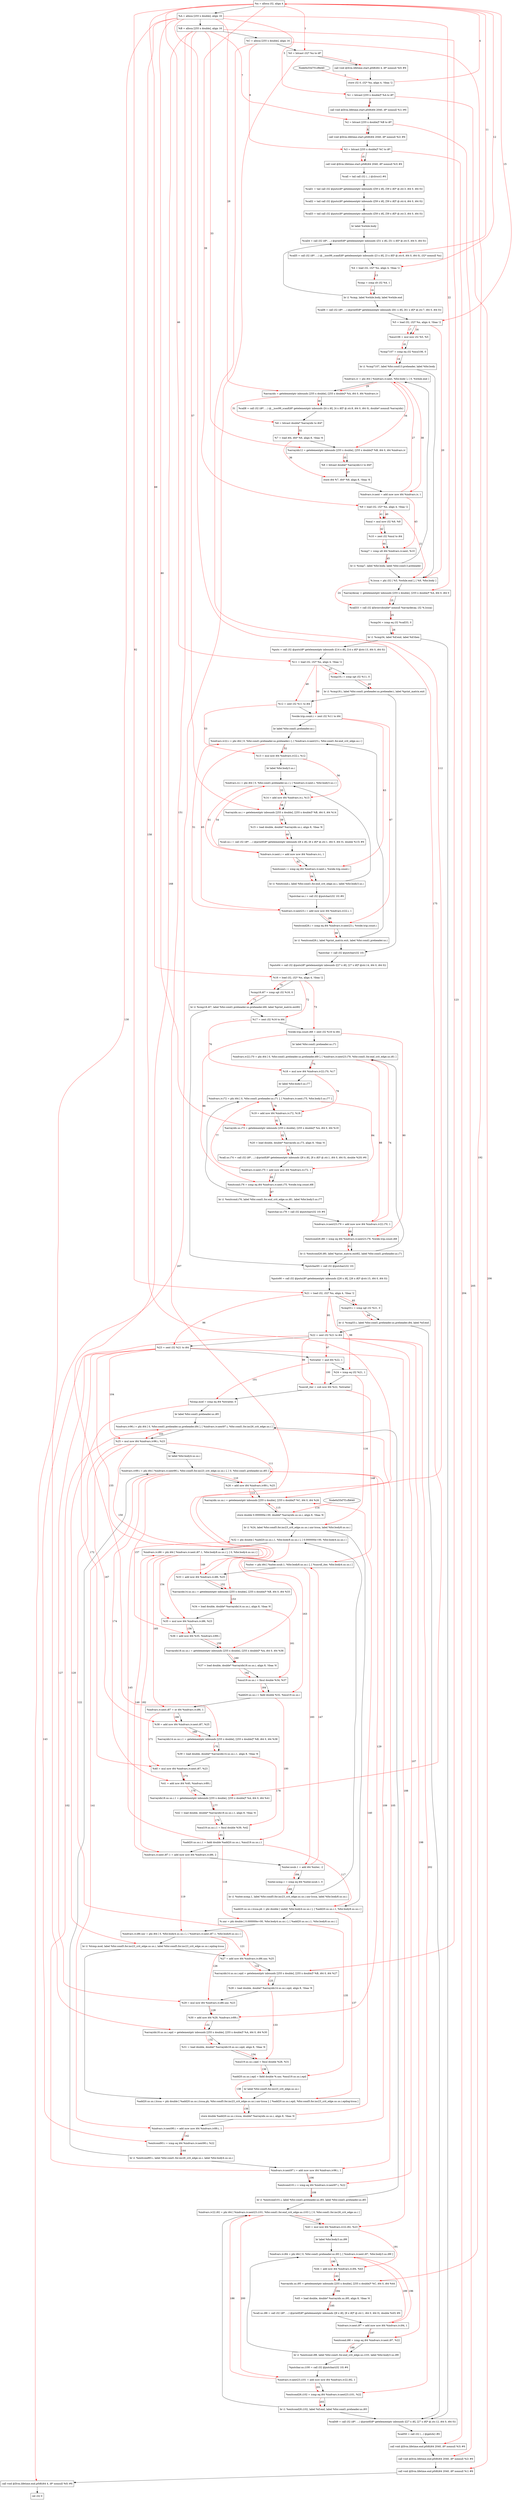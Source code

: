 digraph "CDFG for'main' function" {
	Node0x55d7f1d05358[shape=record, label="  %n = alloca i32, align 4"]
	Node0x55d7f1d03328[shape=record, label="  %A = alloca [255 x double], align 16"]
	Node0x55d7f1d29568[shape=record, label="  %B = alloca [255 x double], align 16"]
	Node0x55d7f1d295e8[shape=record, label="  %C = alloca [255 x double], align 16"]
	Node0x55d7f1d29668[shape=record, label="  %0 = bitcast i32* %n to i8*"]
	Node0x55d7f1d29818[shape=record, label="  call void @llvm.lifetime.start.p0i8(i64 4, i8* nonnull %0) #6"]
	Node0x55d7f1d298f0[shape=record, label="  store i32 0, i32* %n, align 4, !tbaa !2"]
	Node0x55d7f1d29958[shape=record, label="  %1 = bitcast [255 x double]* %A to i8*"]
	Node0x55d7f1d29a38[shape=record, label="  call void @llvm.lifetime.start.p0i8(i64 2040, i8* nonnull %1) #6"]
	Node0x55d7f1d29af8[shape=record, label="  %2 = bitcast [255 x double]* %B to i8*"]
	Node0x55d7f1d29bb8[shape=record, label="  call void @llvm.lifetime.start.p0i8(i64 2040, i8* nonnull %2) #6"]
	Node0x55d7f1d29c78[shape=record, label="  %3 = bitcast [255 x double]* %C to i8*"]
	Node0x55d7f1d29d28[shape=record, label="  call void @llvm.lifetime.start.p0i8(i64 2040, i8* nonnull %3) #6"]
	Node0x55d7f1d29ed8[shape=record, label="  %call = tail call i32 (...) @clrscr() #6"]
	Node0x55d7f1d2a070[shape=record, label="  %call1 = tail call i32 @puts(i8* getelementptr inbounds ([59 x i8], [59 x i8]* @.str.3, i64 0, i64 0))"]
	Node0x55d7f1d2a1e0[shape=record, label="  %call2 = tail call i32 @puts(i8* getelementptr inbounds ([59 x i8], [59 x i8]* @.str.4, i64 0, i64 0))"]
	Node0x55d7f1d2a2d0[shape=record, label="  %call3 = tail call i32 @puts(i8* getelementptr inbounds ([59 x i8], [59 x i8]* @.str.3, i64 0, i64 0))"]
	Node0x55d7f1d2a438[shape=record, label="  br label %while.body"]
	Node0x55d7f1d2a550[shape=record, label="  %call4 = call i32 (i8*, ...) @printf(i8* getelementptr inbounds ([51 x i8], [51 x i8]* @.str.5, i64 0, i64 0))"]
	Node0x55d7f1d2a798[shape=record, label="  %call5 = call i32 (i8*, ...) @__isoc99_scanf(i8* getelementptr inbounds ([3 x i8], [3 x i8]* @.str.6, i64 0, i64 0), i32* nonnull %n)"]
	Node0x55d7f1d2a858[shape=record, label="  %4 = load i32, i32* %n, align 4, !tbaa !2"]
	Node0x55d7f1d2a920[shape=record, label="  %cmp = icmp slt i32 %4, 1"]
	Node0x55d7f1d2ab68[shape=record, label="  br i1 %cmp, label %while.body, label %while.end"]
	Node0x55d7f1d2ac60[shape=record, label="  %call6 = call i32 (i8*, ...) @printf(i8* getelementptr inbounds ([61 x i8], [61 x i8]* @.str.7, i64 0, i64 0))"]
	Node0x55d7f1d294b8[shape=record, label="  %5 = load i32, i32* %n, align 4, !tbaa !2"]
	Node0x55d7f1d2ad50[shape=record, label="  %mul106 = mul nsw i32 %5, %5"]
	Node0x55d7f1d2ade0[shape=record, label="  %cmp7107 = icmp eq i32 %mul106, 0"]
	Node0x55d7f1d2b038[shape=record, label="  br i1 %cmp7107, label %for.cond13.preheader, label %for.body"]
	Node0x55d7f1d2b0e8[shape=record, label="  %.lcssa = phi i32 [ %5, %while.end ], [ %9, %for.body ]"]
	Node0x55d7f1d2b1c8[shape=record, label="  %arraydecay = getelementptr inbounds [255 x double], [255 x double]* %A, i64 0, i64 0"]
	Node0x55d7f1d2b318[shape=record, label="  %call33 = call i32 @brinv(double* nonnull %arraydecay, i32 %.lcssa)"]
	Node0x55d7f1d2b3f0[shape=record, label="  %cmp34 = icmp eq i32 %call33, 0"]
	Node0x55d7f1d2b8d8[shape=record, label="  br i1 %cmp34, label %if.end, label %if.then"]
	Node0x55d7f1d2b958[shape=record, label="  %indvars.iv = phi i64 [ %indvars.iv.next, %for.body ], [ 0, %while.end ]"]
	Node0x55d7f1d2ba68[shape=record, label="  %arrayidx = getelementptr inbounds [255 x double], [255 x double]* %A, i64 0, i64 %indvars.iv"]
	Node0x55d7f1d2bbd8[shape=record, label="  %call8 = call i32 (i8*, ...) @__isoc99_scanf(i8* getelementptr inbounds ([4 x i8], [4 x i8]* @.str.8, i64 0, i64 0), double* nonnull %arrayidx)"]
	Node0x55d7f1d2bc98[shape=record, label="  %6 = bitcast double* %arrayidx to i64*"]
	Node0x55d7f1d2bcf8[shape=record, label="  %7 = load i64, i64* %6, align 8, !tbaa !6"]
	Node0x55d7f1d2bd88[shape=record, label="  %arrayidx12 = getelementptr inbounds [255 x double], [255 x double]* %B, i64 0, i64 %indvars.iv"]
	Node0x55d7f1d2be28[shape=record, label="  %8 = bitcast double* %arrayidx12 to i64*"]
	Node0x55d7f1d2bf30[shape=record, label="  store i64 %7, i64* %8, align 8, !tbaa !6"]
	Node0x55d7f1d2bfb0[shape=record, label="  %indvars.iv.next = add nuw nsw i64 %indvars.iv, 1"]
	Node0x55d7f1d2afa8[shape=record, label="  %9 = load i32, i32* %n, align 4, !tbaa !2"]
	Node0x55d7f1d2c020[shape=record, label="  %mul = mul nsw i32 %9, %9"]
	Node0x55d7f1d2c098[shape=record, label="  %10 = zext i32 %mul to i64"]
	Node0x55d7f1d2c110[shape=record, label="  %cmp7 = icmp ult i64 %indvars.iv.next, %10"]
	Node0x55d7f1d2c1b8[shape=record, label="  br i1 %cmp7, label %for.body, label %for.cond13.preheader"]
	Node0x55d7f1d2c2d0[shape=record, label="  %puts = call i32 @puts(i8* getelementptr inbounds ([14 x i8], [14 x i8]* @str.13, i64 0, i64 0))"]
	Node0x55d7f1d2b848[shape=record, label="  %11 = load i32, i32* %n, align 4, !tbaa !2"]
	Node0x55d7f1d2c350[shape=record, label="  %cmp18.i = icmp sgt i32 %11, 0"]
	Node0x55d7f1d2c5a8[shape=record, label="  br i1 %cmp18.i, label %for.cond1.preheader.us.preheader.i, label %print_matrix.exit"]
	Node0x55d7f1d2c418[shape=record, label="  %12 = sext i32 %11 to i64"]
	Node0x55d7f1d2c638[shape=record, label="  %wide.trip.count.i = zext i32 %11 to i64"]
	Node0x55d7f1d2c7e8[shape=record, label="  br label %for.cond1.preheader.us.i"]
	Node0x55d7f1d2c978[shape=record, label="  %indvars.iv22.i = phi i64 [ 0, %for.cond1.preheader.us.preheader.i ], [ %indvars.iv.next23.i, %for.cond1.for.end_crit_edge.us.i ]"]
	Node0x55d7f1d2ca40[shape=record, label="  %13 = mul nsw i64 %indvars.iv22.i, %12"]
	Node0x55d7f1d2cb78[shape=record, label="  br label %for.body3.us.i"]
	Node0x55d7f1d2cc48[shape=record, label="  %indvars.iv.i = phi i64 [ 0, %for.cond1.preheader.us.i ], [ %indvars.iv.next.i, %for.body3.us.i ]"]
	Node0x55d7f1d2cd10[shape=record, label="  %14 = add nsw i64 %indvars.iv.i, %13"]
	Node0x55d7f1d2cd98[shape=record, label="  %arrayidx.us.i = getelementptr inbounds [255 x double], [255 x double]* %B, i64 0, i64 %14"]
	Node0x55d7f1d2ce38[shape=record, label="  %15 = load double, double* %arrayidx.us.i, align 8, !tbaa !6"]
	Node0x55d7f1d2cee8[shape=record, label="  %call.us.i = call i32 (i8*, ...) @printf(i8* getelementptr inbounds ([8 x i8], [8 x i8]* @.str.1, i64 0, i64 0), double %15) #6"]
	Node0x55d7f1d2d040[shape=record, label="  %indvars.iv.next.i = add nuw nsw i64 %indvars.iv.i, 1"]
	Node0x55d7f1d2d0e0[shape=record, label="  %exitcond.i = icmp eq i64 %indvars.iv.next.i, %wide.trip.count.i"]
	Node0x55d7f1d2d198[shape=record, label="  br i1 %exitcond.i, label %for.cond1.for.end_crit_edge.us.i, label %for.body3.us.i"]
	Node0x55d7f1d2d210[shape=record, label="  %putchar.us.i = call i32 @putchar(i32 10) #6"]
	Node0x55d7f1d2d2e0[shape=record, label="  %indvars.iv.next23.i = add nuw nsw i64 %indvars.iv22.i, 1"]
	Node0x55d7f1d2d350[shape=record, label="  %exitcond26.i = icmp eq i64 %indvars.iv.next23.i, %wide.trip.count.i"]
	Node0x55d7f1d2da28[shape=record, label="  br i1 %exitcond26.i, label %print_matrix.exit, label %for.cond1.preheader.us.i"]
	Node0x55d7f1d2daa0[shape=record, label="  %putchar = call i32 @putchar(i32 10)"]
	Node0x55d7f1d2dbf0[shape=record, label="  %puts64 = call i32 @puts(i8* getelementptr inbounds ([27 x i8], [27 x i8]* @str.14, i64 0, i64 0))"]
	Node0x55d7f1d2c4f8[shape=record, label="  %16 = load i32, i32* %n, align 4, !tbaa !2"]
	Node0x55d7f1d2dcc0[shape=record, label="  %cmp18.i67 = icmp sgt i32 %16, 0"]
	Node0x55d7f1d2beb8[shape=record, label="  br i1 %cmp18.i67, label %for.cond1.preheader.us.preheader.i69, label %print_matrix.exit82"]
	Node0x55d7f1d2c758[shape=record, label="  %17 = sext i32 %16 to i64"]
	Node0x55d7f1d2cb18[shape=record, label="  %wide.trip.count.i68 = zext i32 %16 to i64"]
	Node0x55d7f1d2df78[shape=record, label="  br label %for.cond1.preheader.us.i71"]
	Node0x55d7f1d2e138[shape=record, label="  %indvars.iv22.i70 = phi i64 [ 0, %for.cond1.preheader.us.preheader.i69 ], [ %indvars.iv.next23.i79, %for.cond1.for.end_crit_edge.us.i81 ]"]
	Node0x55d7f1d2e260[shape=record, label="  %18 = mul nsw i64 %indvars.iv22.i70, %17"]
	Node0x55d7f1d2e388[shape=record, label="  br label %for.body3.us.i77"]
	Node0x55d7f1d2e438[shape=record, label="  %indvars.iv.i72 = phi i64 [ 0, %for.cond1.preheader.us.i71 ], [ %indvars.iv.next.i75, %for.body3.us.i77 ]"]
	Node0x55d7f1d2e500[shape=record, label="  %19 = add nsw i64 %indvars.iv.i72, %18"]
	Node0x55d7f1d2e588[shape=record, label="  %arrayidx.us.i73 = getelementptr inbounds [255 x double], [255 x double]* %A, i64 0, i64 %19"]
	Node0x55d7f1d2e628[shape=record, label="  %20 = load double, double* %arrayidx.us.i73, align 8, !tbaa !6"]
	Node0x55d7f1d2e6d8[shape=record, label="  %call.us.i74 = call i32 (i8*, ...) @printf(i8* getelementptr inbounds ([8 x i8], [8 x i8]* @.str.1, i64 0, i64 0), double %20) #6"]
	Node0x55d7f1d2e800[shape=record, label="  %indvars.iv.next.i75 = add nuw nsw i64 %indvars.iv.i72, 1"]
	Node0x55d7f1d2e8a0[shape=record, label="  %exitcond.i76 = icmp eq i64 %indvars.iv.next.i75, %wide.trip.count.i68"]
	Node0x55d7f1d2e958[shape=record, label="  br i1 %exitcond.i76, label %for.cond1.for.end_crit_edge.us.i81, label %for.body3.us.i77"]
	Node0x55d7f1d2e9d0[shape=record, label="  %putchar.us.i78 = call i32 @putchar(i32 10) #6"]
	Node0x55d7f1d2eaa0[shape=record, label="  %indvars.iv.next23.i79 = add nuw nsw i64 %indvars.iv22.i70, 1"]
	Node0x55d7f1d2eb10[shape=record, label="  %exitcond26.i80 = icmp eq i64 %indvars.iv.next23.i79, %wide.trip.count.i68"]
	Node0x55d7f1d2eb98[shape=record, label="  br i1 %exitcond26.i80, label %print_matrix.exit82, label %for.cond1.preheader.us.i71"]
	Node0x55d7f1d2ec10[shape=record, label="  %putchar65 = call i32 @putchar(i32 10)"]
	Node0x55d7f1d2ed60[shape=record, label="  %puts66 = call i32 @puts(i8* getelementptr inbounds ([26 x i8], [26 x i8]* @str.15, i64 0, i64 0))"]
	Node0x55d7f1d2c8f8[shape=record, label="  %21 = load i32, i32* %n, align 4, !tbaa !2"]
	Node0x55d7f1d2ee30[shape=record, label="  %cmp53.i = icmp sgt i32 %21, 0"]
	Node0x55d7f1d2ef48[shape=record, label="  br i1 %cmp53.i, label %for.cond1.preheader.us.preheader.i84, label %if.end"]
	Node0x55d7f1d2dee8[shape=record, label="  %22 = zext i32 %21 to i64"]
	Node0x55d7f1d2e0b8[shape=record, label="  %23 = sext i32 %21 to i64"]
	Node0x55d7f1d2efc0[shape=record, label="  %xtraiter = and i64 %22, 1"]
	Node0x55d7f1d2f030[shape=record, label="  %24 = icmp eq i32 %21, 1"]
	Node0x55d7f1d2f0a0[shape=record, label="  %unroll_iter = sub nsw i64 %22, %xtraiter"]
	Node0x55d7f1d2f110[shape=record, label="  %lcmp.mod = icmp eq i64 %xtraiter, 0"]
	Node0x55d7f1d2f288[shape=record, label="  br label %for.cond1.preheader.us.i85"]
	Node0x55d7f1d2f428[shape=record, label="  %indvars.iv96.i = phi i64 [ 0, %for.cond1.preheader.us.preheader.i84 ], [ %indvars.iv.next97.i, %for.cond1.for.inc26_crit_edge.us.i ]"]
	Node0x55d7f1d2f4f0[shape=record, label="  %25 = mul nsw i64 %indvars.iv96.i, %23"]
	Node0x55d7f1d2f678[shape=record, label="  br label %for.body4.us.us.i"]
	Node0x55d7f1d2f6f0[shape=record, label="  %indvars.iv.next97.i = add nuw nsw i64 %indvars.iv96.i, 1"]
	Node0x55d7f1d2f760[shape=record, label="  %exitcond101.i = icmp eq i64 %indvars.iv.next97.i, %22"]
	Node0x55d7f1d2f8d8[shape=record, label="  br i1 %exitcond101.i, label %for.cond1.preheader.us.i93, label %for.cond1.preheader.us.i85"]
	Node0x55d7f1d2fa18[shape=record, label="  %indvars.iv89.i = phi i64 [ %indvars.iv.next90.i, %for.cond5.for.inc23_crit_edge.us.us.i ], [ 0, %for.cond1.preheader.us.i85 ]"]
	Node0x55d7f1d2fae0[shape=record, label="  %26 = add nsw i64 %indvars.iv89.i, %25"]
	Node0x55d7f1d2fb68[shape=record, label="  %arrayidx.us.us.i = getelementptr inbounds [255 x double], [255 x double]* %C, i64 0, i64 %26"]
	Node0x55d7f1d2fc80[shape=record, label="  store double 0.000000e+00, double* %arrayidx.us.us.i, align 8, !tbaa !6"]
	Node0x55d7f1d2ff48[shape=record, label="  br i1 %24, label %for.cond5.for.inc23_crit_edge.us.us.i.unr-lcssa, label %for.body8.us.us.i"]
	Node0x55d7f1d30038[shape=record, label="  %add20.us.us.i.lcssa.ph = phi double [ undef, %for.body4.us.us.i ], [ %add20.us.us.i.1, %for.body8.us.us.i ]"]
	Node0x55d7f1d30108[shape=record, label="  %.unr = phi double [ 0.000000e+00, %for.body4.us.us.i ], [ %add20.us.us.i.1, %for.body8.us.us.i ]"]
	Node0x55d7f1d302a8[shape=record, label="  %indvars.iv.i86.unr = phi i64 [ 0, %for.body4.us.us.i ], [ %indvars.iv.next.i87.1, %for.body8.us.us.i ]"]
	Node0x55d7f1d304b8[shape=record, label="  br i1 %lcmp.mod, label %for.cond5.for.inc23_crit_edge.us.us.i, label %for.cond5.for.inc23_crit_edge.us.us.i.epilog-lcssa"]
	Node0x55d7f1d30530[shape=record, label="  %27 = add nsw i64 %indvars.iv.i86.unr, %25"]
	Node0x55d7f1d305b8[shape=record, label="  %arrayidx14.us.us.i.epil = getelementptr inbounds [255 x double], [255 x double]* %B, i64 0, i64 %27"]
	Node0x55d7f1d30428[shape=record, label="  %28 = load double, double* %arrayidx14.us.us.i.epil, align 8, !tbaa !6"]
	Node0x55d7f1d30670[shape=record, label="  %29 = mul nsw i64 %indvars.iv.i86.unr, %23"]
	Node0x55d7f1d306e0[shape=record, label="  %30 = add nsw i64 %29, %indvars.iv89.i"]
	Node0x55d7f1d30768[shape=record, label="  %arrayidx18.us.us.i.epil = getelementptr inbounds [255 x double], [255 x double]* %A, i64 0, i64 %30"]
	Node0x55d7f1d30808[shape=record, label="  %31 = load double, double* %arrayidx18.us.us.i.epil, align 8, !tbaa !6"]
	Node0x55d7f1d30880[shape=record, label="  %mul19.us.us.i.epil = fmul double %28, %31"]
	Node0x55d7f1d30920[shape=record, label="  %add20.us.us.i.epil = fadd double %.unr, %mul19.us.us.i.epil"]
	Node0x55d7f1d309a8[shape=record, label="  br label %for.cond5.for.inc23_crit_edge.us.us.i"]
	Node0x55d7f1d309f8[shape=record, label="  %add20.us.us.i.lcssa = phi double [ %add20.us.us.i.lcssa.ph, %for.cond5.for.inc23_crit_edge.us.us.i.unr-lcssa ], [ %add20.us.us.i.epil, %for.cond5.for.inc23_crit_edge.us.us.i.epilog-lcssa ]"]
	Node0x55d7f1d30af0[shape=record, label="  store double %add20.us.us.i.lcssa, double* %arrayidx.us.us.i, align 8, !tbaa !6"]
	Node0x55d7f1d30b70[shape=record, label="  %indvars.iv.next90.i = add nuw nsw i64 %indvars.iv89.i, 1"]
	Node0x55d7f1d30be0[shape=record, label="  %exitcond93.i = icmp eq i64 %indvars.iv.next90.i, %22"]
	Node0x55d7f1d2d3d8[shape=record, label="  br i1 %exitcond93.i, label %for.cond1.for.inc26_crit_edge.us.i, label %for.body4.us.us.i"]
	Node0x55d7f1d2d428[shape=record, label="  %32 = phi double [ %add20.us.us.i.1, %for.body8.us.us.i ], [ 0.000000e+00, %for.body4.us.us.i ]"]
	Node0x55d7f1d2d6d8[shape=record, label="  %indvars.iv.i86 = phi i64 [ %indvars.iv.next.i87.1, %for.body8.us.us.i ], [ 0, %for.body4.us.us.i ]"]
	Node0x55d7f1d2d7d8[shape=record, label="  %niter = phi i64 [ %niter.nsub.1, %for.body8.us.us.i ], [ %unroll_iter, %for.body4.us.us.i ]"]
	Node0x55d7f1d2d8a0[shape=record, label="  %33 = add nsw i64 %indvars.iv.i86, %25"]
	Node0x55d7f1d2d928[shape=record, label="  %arrayidx14.us.us.i = getelementptr inbounds [255 x double], [255 x double]* %B, i64 0, i64 %33"]
	Node0x55d7f1d2f5f8[shape=record, label="  %34 = load double, double* %arrayidx14.us.us.i, align 8, !tbaa !6"]
	Node0x55d7f1d318a0[shape=record, label="  %35 = mul nsw i64 %indvars.iv.i86, %23"]
	Node0x55d7f1d31910[shape=record, label="  %36 = add nsw i64 %35, %indvars.iv89.i"]
	Node0x55d7f1d31998[shape=record, label="  %arrayidx18.us.us.i = getelementptr inbounds [255 x double], [255 x double]* %A, i64 0, i64 %36"]
	Node0x55d7f1d2f3a8[shape=record, label="  %37 = load double, double* %arrayidx18.us.us.i, align 8, !tbaa !6"]
	Node0x55d7f1d31a50[shape=record, label="  %mul19.us.us.i = fmul double %34, %37"]
	Node0x55d7f1d31ac0[shape=record, label="  %add20.us.us.i = fadd double %32, %mul19.us.us.i"]
	Node0x55d7f1d31b30[shape=record, label="  %indvars.iv.next.i87 = or i64 %indvars.iv.i86, 1"]
	Node0x55d7f1d31c30[shape=record, label="  %38 = add nsw i64 %indvars.iv.next.i87, %25"]
	Node0x55d7f1d31cb8[shape=record, label="  %arrayidx14.us.us.i.1 = getelementptr inbounds [255 x double], [255 x double]* %B, i64 0, i64 %38"]
	Node0x55d7f1d31d58[shape=record, label="  %39 = load double, double* %arrayidx14.us.us.i.1, align 8, !tbaa !6"]
	Node0x55d7f1d31dd0[shape=record, label="  %40 = mul nsw i64 %indvars.iv.next.i87, %23"]
	Node0x55d7f1d31e40[shape=record, label="  %41 = add nsw i64 %40, %indvars.iv89.i"]
	Node0x55d7f1d31ec8[shape=record, label="  %arrayidx18.us.us.i.1 = getelementptr inbounds [255 x double], [255 x double]* %A, i64 0, i64 %41"]
	Node0x55d7f1d31f68[shape=record, label="  %42 = load double, double* %arrayidx18.us.us.i.1, align 8, !tbaa !6"]
	Node0x55d7f1d31fe0[shape=record, label="  %mul19.us.us.i.1 = fmul double %39, %42"]
	Node0x55d7f1d32050[shape=record, label="  %add20.us.us.i.1 = fadd double %add20.us.us.i, %mul19.us.us.i.1"]
	Node0x55d7f1d320c0[shape=record, label="  %indvars.iv.next.i87.1 = add nuw nsw i64 %indvars.iv.i86, 2"]
	Node0x55d7f1d32130[shape=record, label="  %niter.nsub.1 = add i64 %niter, -2"]
	Node0x55d7f1d321a0[shape=record, label="  %niter.ncmp.1 = icmp eq i64 %niter.nsub.1, 0"]
	Node0x55d7f1d32228[shape=record, label="  br i1 %niter.ncmp.1, label %for.cond5.for.inc23_crit_edge.us.us.i.unr-lcssa, label %for.body8.us.us.i"]
	Node0x55d7f1d322f8[shape=record, label="  %indvars.iv22.i92 = phi i64 [ %indvars.iv.next23.i101, %for.cond1.for.end_crit_edge.us.i103 ], [ 0, %for.cond1.for.inc26_crit_edge.us.i ]"]
	Node0x55d7f1d323f0[shape=record, label="  %43 = mul nsw i64 %indvars.iv22.i92, %23"]
	Node0x55d7f1d2fdc8[shape=record, label="  br label %for.body3.us.i99"]
	Node0x55d7f1d324e8[shape=record, label="  %indvars.iv.i94 = phi i64 [ 0, %for.cond1.preheader.us.i93 ], [ %indvars.iv.next.i97, %for.body3.us.i99 ]"]
	Node0x55d7f1d325b0[shape=record, label="  %44 = add nsw i64 %indvars.iv.i94, %43"]
	Node0x55d7f1d32638[shape=record, label="  %arrayidx.us.i95 = getelementptr inbounds [255 x double], [255 x double]* %C, i64 0, i64 %44"]
	Node0x55d7f1d326d8[shape=record, label="  %45 = load double, double* %arrayidx.us.i95, align 8, !tbaa !6"]
	Node0x55d7f1d32788[shape=record, label="  %call.us.i96 = call i32 (i8*, ...) @printf(i8* getelementptr inbounds ([8 x i8], [8 x i8]* @.str.1, i64 0, i64 0), double %45) #6"]
	Node0x55d7f1d328b0[shape=record, label="  %indvars.iv.next.i97 = add nuw nsw i64 %indvars.iv.i94, 1"]
	Node0x55d7f1d32950[shape=record, label="  %exitcond.i98 = icmp eq i64 %indvars.iv.next.i97, %22"]
	Node0x55d7f1d32a08[shape=record, label="  br i1 %exitcond.i98, label %for.cond1.for.end_crit_edge.us.i103, label %for.body3.us.i99"]
	Node0x55d7f1d32a80[shape=record, label="  %putchar.us.i100 = call i32 @putchar(i32 10) #6"]
	Node0x55d7f1d32b50[shape=record, label="  %indvars.iv.next23.i101 = add nuw nsw i64 %indvars.iv22.i92, 1"]
	Node0x55d7f1d32bc0[shape=record, label="  %exitcond26.i102 = icmp eq i64 %indvars.iv.next23.i101, %22"]
	Node0x55d7f1d32c48[shape=record, label="  br i1 %exitcond26.i102, label %if.end, label %for.cond1.preheader.us.i93"]
	Node0x55d7f1d32d40[shape=record, label="  %call49 = call i32 (i8*, ...) @printf(i8* getelementptr inbounds ([27 x i8], [27 x i8]* @.str.12, i64 0, i64 0))"]
	Node0x55d7f1d32ea8[shape=record, label="  %call50 = call i32 (...) @getch() #6"]
	Node0x55d7f1d33018[shape=record, label="  call void @llvm.lifetime.end.p0i8(i64 2040, i8* nonnull %3) #6"]
	Node0x55d7f1d33128[shape=record, label="  call void @llvm.lifetime.end.p0i8(i64 2040, i8* nonnull %2) #6"]
	Node0x55d7f1d33238[shape=record, label="  call void @llvm.lifetime.end.p0i8(i64 2040, i8* nonnull %1) #6"]
	Node0x55d7f1d33348[shape=record, label="  call void @llvm.lifetime.end.p0i8(i64 4, i8* nonnull %0) #6"]
	Node0x55d7f1d2e308[shape=record, label="  ret i32 0"]
	Node0x55d7f1d05358 -> Node0x55d7f1d03328
	Node0x55d7f1d03328 -> Node0x55d7f1d29568
	Node0x55d7f1d29568 -> Node0x55d7f1d295e8
	Node0x55d7f1d295e8 -> Node0x55d7f1d29668
	Node0x55d7f1d29668 -> Node0x55d7f1d29818
	Node0x55d7f1d29818 -> Node0x55d7f1d298f0
	Node0x55d7f1d298f0 -> Node0x55d7f1d29958
	Node0x55d7f1d29958 -> Node0x55d7f1d29a38
	Node0x55d7f1d29a38 -> Node0x55d7f1d29af8
	Node0x55d7f1d29af8 -> Node0x55d7f1d29bb8
	Node0x55d7f1d29bb8 -> Node0x55d7f1d29c78
	Node0x55d7f1d29c78 -> Node0x55d7f1d29d28
	Node0x55d7f1d29d28 -> Node0x55d7f1d29ed8
	Node0x55d7f1d29ed8 -> Node0x55d7f1d2a070
	Node0x55d7f1d2a070 -> Node0x55d7f1d2a1e0
	Node0x55d7f1d2a1e0 -> Node0x55d7f1d2a2d0
	Node0x55d7f1d2a2d0 -> Node0x55d7f1d2a438
	Node0x55d7f1d2a438 -> Node0x55d7f1d2a550
	Node0x55d7f1d2a550 -> Node0x55d7f1d2a798
	Node0x55d7f1d2a798 -> Node0x55d7f1d2a858
	Node0x55d7f1d2a858 -> Node0x55d7f1d2a920
	Node0x55d7f1d2a920 -> Node0x55d7f1d2ab68
	Node0x55d7f1d2ab68 -> Node0x55d7f1d2a550
	Node0x55d7f1d2ab68 -> Node0x55d7f1d2ac60
	Node0x55d7f1d2ac60 -> Node0x55d7f1d294b8
	Node0x55d7f1d294b8 -> Node0x55d7f1d2ad50
	Node0x55d7f1d2ad50 -> Node0x55d7f1d2ade0
	Node0x55d7f1d2ade0 -> Node0x55d7f1d2b038
	Node0x55d7f1d2b038 -> Node0x55d7f1d2b0e8
	Node0x55d7f1d2b038 -> Node0x55d7f1d2b958
	Node0x55d7f1d2b0e8 -> Node0x55d7f1d2b1c8
	Node0x55d7f1d2b1c8 -> Node0x55d7f1d2b318
	Node0x55d7f1d2b318 -> Node0x55d7f1d2b3f0
	Node0x55d7f1d2b3f0 -> Node0x55d7f1d2b8d8
	Node0x55d7f1d2b8d8 -> Node0x55d7f1d32d40
	Node0x55d7f1d2b8d8 -> Node0x55d7f1d2c2d0
	Node0x55d7f1d2b958 -> Node0x55d7f1d2ba68
	Node0x55d7f1d2ba68 -> Node0x55d7f1d2bbd8
	Node0x55d7f1d2bbd8 -> Node0x55d7f1d2bc98
	Node0x55d7f1d2bc98 -> Node0x55d7f1d2bcf8
	Node0x55d7f1d2bcf8 -> Node0x55d7f1d2bd88
	Node0x55d7f1d2bd88 -> Node0x55d7f1d2be28
	Node0x55d7f1d2be28 -> Node0x55d7f1d2bf30
	Node0x55d7f1d2bf30 -> Node0x55d7f1d2bfb0
	Node0x55d7f1d2bfb0 -> Node0x55d7f1d2afa8
	Node0x55d7f1d2afa8 -> Node0x55d7f1d2c020
	Node0x55d7f1d2c020 -> Node0x55d7f1d2c098
	Node0x55d7f1d2c098 -> Node0x55d7f1d2c110
	Node0x55d7f1d2c110 -> Node0x55d7f1d2c1b8
	Node0x55d7f1d2c1b8 -> Node0x55d7f1d2b958
	Node0x55d7f1d2c1b8 -> Node0x55d7f1d2b0e8
	Node0x55d7f1d2c2d0 -> Node0x55d7f1d2b848
	Node0x55d7f1d2b848 -> Node0x55d7f1d2c350
	Node0x55d7f1d2c350 -> Node0x55d7f1d2c5a8
	Node0x55d7f1d2c5a8 -> Node0x55d7f1d2c418
	Node0x55d7f1d2c5a8 -> Node0x55d7f1d2daa0
	Node0x55d7f1d2c418 -> Node0x55d7f1d2c638
	Node0x55d7f1d2c638 -> Node0x55d7f1d2c7e8
	Node0x55d7f1d2c7e8 -> Node0x55d7f1d2c978
	Node0x55d7f1d2c978 -> Node0x55d7f1d2ca40
	Node0x55d7f1d2ca40 -> Node0x55d7f1d2cb78
	Node0x55d7f1d2cb78 -> Node0x55d7f1d2cc48
	Node0x55d7f1d2cc48 -> Node0x55d7f1d2cd10
	Node0x55d7f1d2cd10 -> Node0x55d7f1d2cd98
	Node0x55d7f1d2cd98 -> Node0x55d7f1d2ce38
	Node0x55d7f1d2ce38 -> Node0x55d7f1d2cee8
	Node0x55d7f1d2cee8 -> Node0x55d7f1d2d040
	Node0x55d7f1d2d040 -> Node0x55d7f1d2d0e0
	Node0x55d7f1d2d0e0 -> Node0x55d7f1d2d198
	Node0x55d7f1d2d198 -> Node0x55d7f1d2d210
	Node0x55d7f1d2d198 -> Node0x55d7f1d2cc48
	Node0x55d7f1d2d210 -> Node0x55d7f1d2d2e0
	Node0x55d7f1d2d2e0 -> Node0x55d7f1d2d350
	Node0x55d7f1d2d350 -> Node0x55d7f1d2da28
	Node0x55d7f1d2da28 -> Node0x55d7f1d2daa0
	Node0x55d7f1d2da28 -> Node0x55d7f1d2c978
	Node0x55d7f1d2daa0 -> Node0x55d7f1d2dbf0
	Node0x55d7f1d2dbf0 -> Node0x55d7f1d2c4f8
	Node0x55d7f1d2c4f8 -> Node0x55d7f1d2dcc0
	Node0x55d7f1d2dcc0 -> Node0x55d7f1d2beb8
	Node0x55d7f1d2beb8 -> Node0x55d7f1d2c758
	Node0x55d7f1d2beb8 -> Node0x55d7f1d2ec10
	Node0x55d7f1d2c758 -> Node0x55d7f1d2cb18
	Node0x55d7f1d2cb18 -> Node0x55d7f1d2df78
	Node0x55d7f1d2df78 -> Node0x55d7f1d2e138
	Node0x55d7f1d2e138 -> Node0x55d7f1d2e260
	Node0x55d7f1d2e260 -> Node0x55d7f1d2e388
	Node0x55d7f1d2e388 -> Node0x55d7f1d2e438
	Node0x55d7f1d2e438 -> Node0x55d7f1d2e500
	Node0x55d7f1d2e500 -> Node0x55d7f1d2e588
	Node0x55d7f1d2e588 -> Node0x55d7f1d2e628
	Node0x55d7f1d2e628 -> Node0x55d7f1d2e6d8
	Node0x55d7f1d2e6d8 -> Node0x55d7f1d2e800
	Node0x55d7f1d2e800 -> Node0x55d7f1d2e8a0
	Node0x55d7f1d2e8a0 -> Node0x55d7f1d2e958
	Node0x55d7f1d2e958 -> Node0x55d7f1d2e9d0
	Node0x55d7f1d2e958 -> Node0x55d7f1d2e438
	Node0x55d7f1d2e9d0 -> Node0x55d7f1d2eaa0
	Node0x55d7f1d2eaa0 -> Node0x55d7f1d2eb10
	Node0x55d7f1d2eb10 -> Node0x55d7f1d2eb98
	Node0x55d7f1d2eb98 -> Node0x55d7f1d2ec10
	Node0x55d7f1d2eb98 -> Node0x55d7f1d2e138
	Node0x55d7f1d2ec10 -> Node0x55d7f1d2ed60
	Node0x55d7f1d2ed60 -> Node0x55d7f1d2c8f8
	Node0x55d7f1d2c8f8 -> Node0x55d7f1d2ee30
	Node0x55d7f1d2ee30 -> Node0x55d7f1d2ef48
	Node0x55d7f1d2ef48 -> Node0x55d7f1d2dee8
	Node0x55d7f1d2ef48 -> Node0x55d7f1d32d40
	Node0x55d7f1d2dee8 -> Node0x55d7f1d2e0b8
	Node0x55d7f1d2e0b8 -> Node0x55d7f1d2efc0
	Node0x55d7f1d2efc0 -> Node0x55d7f1d2f030
	Node0x55d7f1d2f030 -> Node0x55d7f1d2f0a0
	Node0x55d7f1d2f0a0 -> Node0x55d7f1d2f110
	Node0x55d7f1d2f110 -> Node0x55d7f1d2f288
	Node0x55d7f1d2f288 -> Node0x55d7f1d2f428
	Node0x55d7f1d2f428 -> Node0x55d7f1d2f4f0
	Node0x55d7f1d2f4f0 -> Node0x55d7f1d2f678
	Node0x55d7f1d2f678 -> Node0x55d7f1d2fa18
	Node0x55d7f1d2f6f0 -> Node0x55d7f1d2f760
	Node0x55d7f1d2f760 -> Node0x55d7f1d2f8d8
	Node0x55d7f1d2f8d8 -> Node0x55d7f1d322f8
	Node0x55d7f1d2f8d8 -> Node0x55d7f1d2f428
	Node0x55d7f1d2fa18 -> Node0x55d7f1d2fae0
	Node0x55d7f1d2fae0 -> Node0x55d7f1d2fb68
	Node0x55d7f1d2fb68 -> Node0x55d7f1d2fc80
	Node0x55d7f1d2fc80 -> Node0x55d7f1d2ff48
	Node0x55d7f1d2ff48 -> Node0x55d7f1d30038
	Node0x55d7f1d2ff48 -> Node0x55d7f1d2d428
	Node0x55d7f1d30038 -> Node0x55d7f1d30108
	Node0x55d7f1d30108 -> Node0x55d7f1d302a8
	Node0x55d7f1d302a8 -> Node0x55d7f1d304b8
	Node0x55d7f1d304b8 -> Node0x55d7f1d309f8
	Node0x55d7f1d304b8 -> Node0x55d7f1d30530
	Node0x55d7f1d30530 -> Node0x55d7f1d305b8
	Node0x55d7f1d305b8 -> Node0x55d7f1d30428
	Node0x55d7f1d30428 -> Node0x55d7f1d30670
	Node0x55d7f1d30670 -> Node0x55d7f1d306e0
	Node0x55d7f1d306e0 -> Node0x55d7f1d30768
	Node0x55d7f1d30768 -> Node0x55d7f1d30808
	Node0x55d7f1d30808 -> Node0x55d7f1d30880
	Node0x55d7f1d30880 -> Node0x55d7f1d30920
	Node0x55d7f1d30920 -> Node0x55d7f1d309a8
	Node0x55d7f1d309a8 -> Node0x55d7f1d309f8
	Node0x55d7f1d309f8 -> Node0x55d7f1d30af0
	Node0x55d7f1d30af0 -> Node0x55d7f1d30b70
	Node0x55d7f1d30b70 -> Node0x55d7f1d30be0
	Node0x55d7f1d30be0 -> Node0x55d7f1d2d3d8
	Node0x55d7f1d2d3d8 -> Node0x55d7f1d2f6f0
	Node0x55d7f1d2d3d8 -> Node0x55d7f1d2fa18
	Node0x55d7f1d2d428 -> Node0x55d7f1d2d6d8
	Node0x55d7f1d2d6d8 -> Node0x55d7f1d2d7d8
	Node0x55d7f1d2d7d8 -> Node0x55d7f1d2d8a0
	Node0x55d7f1d2d8a0 -> Node0x55d7f1d2d928
	Node0x55d7f1d2d928 -> Node0x55d7f1d2f5f8
	Node0x55d7f1d2f5f8 -> Node0x55d7f1d318a0
	Node0x55d7f1d318a0 -> Node0x55d7f1d31910
	Node0x55d7f1d31910 -> Node0x55d7f1d31998
	Node0x55d7f1d31998 -> Node0x55d7f1d2f3a8
	Node0x55d7f1d2f3a8 -> Node0x55d7f1d31a50
	Node0x55d7f1d31a50 -> Node0x55d7f1d31ac0
	Node0x55d7f1d31ac0 -> Node0x55d7f1d31b30
	Node0x55d7f1d31b30 -> Node0x55d7f1d31c30
	Node0x55d7f1d31c30 -> Node0x55d7f1d31cb8
	Node0x55d7f1d31cb8 -> Node0x55d7f1d31d58
	Node0x55d7f1d31d58 -> Node0x55d7f1d31dd0
	Node0x55d7f1d31dd0 -> Node0x55d7f1d31e40
	Node0x55d7f1d31e40 -> Node0x55d7f1d31ec8
	Node0x55d7f1d31ec8 -> Node0x55d7f1d31f68
	Node0x55d7f1d31f68 -> Node0x55d7f1d31fe0
	Node0x55d7f1d31fe0 -> Node0x55d7f1d32050
	Node0x55d7f1d32050 -> Node0x55d7f1d320c0
	Node0x55d7f1d320c0 -> Node0x55d7f1d32130
	Node0x55d7f1d32130 -> Node0x55d7f1d321a0
	Node0x55d7f1d321a0 -> Node0x55d7f1d32228
	Node0x55d7f1d32228 -> Node0x55d7f1d30038
	Node0x55d7f1d32228 -> Node0x55d7f1d2d428
	Node0x55d7f1d322f8 -> Node0x55d7f1d323f0
	Node0x55d7f1d323f0 -> Node0x55d7f1d2fdc8
	Node0x55d7f1d2fdc8 -> Node0x55d7f1d324e8
	Node0x55d7f1d324e8 -> Node0x55d7f1d325b0
	Node0x55d7f1d325b0 -> Node0x55d7f1d32638
	Node0x55d7f1d32638 -> Node0x55d7f1d326d8
	Node0x55d7f1d326d8 -> Node0x55d7f1d32788
	Node0x55d7f1d32788 -> Node0x55d7f1d328b0
	Node0x55d7f1d328b0 -> Node0x55d7f1d32950
	Node0x55d7f1d32950 -> Node0x55d7f1d32a08
	Node0x55d7f1d32a08 -> Node0x55d7f1d32a80
	Node0x55d7f1d32a08 -> Node0x55d7f1d324e8
	Node0x55d7f1d32a80 -> Node0x55d7f1d32b50
	Node0x55d7f1d32b50 -> Node0x55d7f1d32bc0
	Node0x55d7f1d32bc0 -> Node0x55d7f1d32c48
	Node0x55d7f1d32c48 -> Node0x55d7f1d32d40
	Node0x55d7f1d32c48 -> Node0x55d7f1d322f8
	Node0x55d7f1d32d40 -> Node0x55d7f1d32ea8
	Node0x55d7f1d32ea8 -> Node0x55d7f1d33018
	Node0x55d7f1d33018 -> Node0x55d7f1d33128
	Node0x55d7f1d33128 -> Node0x55d7f1d33238
	Node0x55d7f1d33238 -> Node0x55d7f1d33348
	Node0x55d7f1d33348 -> Node0x55d7f1d2e308
edge [color=red]
	Node0x55d7f1d05358 -> Node0x55d7f1d29668[label="1"]
	Node0x55d7f1d29668 -> Node0x55d7f1d29818[label="2"]
	Node0x55d7f1cf8d40 -> Node0x55d7f1d298f0[label="3"]
	Node0x55d7f1d298f0 -> Node0x55d7f1d05358[label="4"]
	Node0x55d7f1d03328 -> Node0x55d7f1d29958[label="5"]
	Node0x55d7f1d29958 -> Node0x55d7f1d29a38[label="6"]
	Node0x55d7f1d29568 -> Node0x55d7f1d29af8[label="7"]
	Node0x55d7f1d29af8 -> Node0x55d7f1d29bb8[label="8"]
	Node0x55d7f1d295e8 -> Node0x55d7f1d29c78[label="9"]
	Node0x55d7f1d29c78 -> Node0x55d7f1d29d28[label="10"]
	Node0x55d7f1d05358 -> Node0x55d7f1d2a798[label="11"]
	Node0x55d7f1d05358 -> Node0x55d7f1d2a858[label="12"]
	Node0x55d7f1d2a858 -> Node0x55d7f1d2a920[label="13"]
	Node0x55d7f1d2a920 -> Node0x55d7f1d2ab68[label="14"]
	Node0x55d7f1d05358 -> Node0x55d7f1d294b8[label="15"]
	Node0x55d7f1d294b8 -> Node0x55d7f1d2ad50[label="16"]
	Node0x55d7f1d294b8 -> Node0x55d7f1d2ad50[label="17"]
	Node0x55d7f1d2ad50 -> Node0x55d7f1d2ade0[label="18"]
	Node0x55d7f1d2ade0 -> Node0x55d7f1d2b038[label="19"]
	Node0x55d7f1d294b8 -> Node0x55d7f1d2b0e8[label="20"]
	Node0x55d7f1d2afa8 -> Node0x55d7f1d2b0e8[label="21"]
	Node0x55d7f1d03328 -> Node0x55d7f1d2b1c8[label="22"]
	Node0x55d7f1d2b1c8 -> Node0x55d7f1d2b318[label="23"]
	Node0x55d7f1d2b0e8 -> Node0x55d7f1d2b318[label="24"]
	Node0x55d7f1d2b318 -> Node0x55d7f1d2b3f0[label="25"]
	Node0x55d7f1d2b3f0 -> Node0x55d7f1d2b8d8[label="26"]
	Node0x55d7f1d2bfb0 -> Node0x55d7f1d2b958[label="27"]
	Node0x55d7f1d03328 -> Node0x55d7f1d2ba68[label="28"]
	Node0x55d7f1d2b958 -> Node0x55d7f1d2ba68[label="29"]
	Node0x55d7f1d2ba68 -> Node0x55d7f1d2bbd8[label="30"]
	Node0x55d7f1d2ba68 -> Node0x55d7f1d2bc98[label="31"]
	Node0x55d7f1d2bc98 -> Node0x55d7f1d2bcf8[label="32"]
	Node0x55d7f1d29568 -> Node0x55d7f1d2bd88[label="33"]
	Node0x55d7f1d2b958 -> Node0x55d7f1d2bd88[label="34"]
	Node0x55d7f1d2bd88 -> Node0x55d7f1d2be28[label="35"]
	Node0x55d7f1d2bcf8 -> Node0x55d7f1d2bf30[label="36"]
	Node0x55d7f1d2bf30 -> Node0x55d7f1d2be28[label="37"]
	Node0x55d7f1d2b958 -> Node0x55d7f1d2bfb0[label="38"]
	Node0x55d7f1d05358 -> Node0x55d7f1d2afa8[label="39"]
	Node0x55d7f1d2afa8 -> Node0x55d7f1d2c020[label="40"]
	Node0x55d7f1d2afa8 -> Node0x55d7f1d2c020[label="41"]
	Node0x55d7f1d2c020 -> Node0x55d7f1d2c098[label="42"]
	Node0x55d7f1d2bfb0 -> Node0x55d7f1d2c110[label="43"]
	Node0x55d7f1d2c098 -> Node0x55d7f1d2c110[label="44"]
	Node0x55d7f1d2c110 -> Node0x55d7f1d2c1b8[label="45"]
	Node0x55d7f1d05358 -> Node0x55d7f1d2b848[label="46"]
	Node0x55d7f1d2b848 -> Node0x55d7f1d2c350[label="47"]
	Node0x55d7f1d2c350 -> Node0x55d7f1d2c5a8[label="48"]
	Node0x55d7f1d2b848 -> Node0x55d7f1d2c418[label="49"]
	Node0x55d7f1d2b848 -> Node0x55d7f1d2c638[label="50"]
	Node0x55d7f1d2d2e0 -> Node0x55d7f1d2c978[label="51"]
	Node0x55d7f1d2c978 -> Node0x55d7f1d2ca40[label="52"]
	Node0x55d7f1d2c418 -> Node0x55d7f1d2ca40[label="53"]
	Node0x55d7f1d2d040 -> Node0x55d7f1d2cc48[label="54"]
	Node0x55d7f1d2cc48 -> Node0x55d7f1d2cd10[label="55"]
	Node0x55d7f1d2ca40 -> Node0x55d7f1d2cd10[label="56"]
	Node0x55d7f1d29568 -> Node0x55d7f1d2cd98[label="57"]
	Node0x55d7f1d2cd10 -> Node0x55d7f1d2cd98[label="58"]
	Node0x55d7f1d2cd98 -> Node0x55d7f1d2ce38[label="59"]
	Node0x55d7f1d2ce38 -> Node0x55d7f1d2cee8[label="60"]
	Node0x55d7f1d2cc48 -> Node0x55d7f1d2d040[label="61"]
	Node0x55d7f1d2d040 -> Node0x55d7f1d2d0e0[label="62"]
	Node0x55d7f1d2c638 -> Node0x55d7f1d2d0e0[label="63"]
	Node0x55d7f1d2d0e0 -> Node0x55d7f1d2d198[label="64"]
	Node0x55d7f1d2c978 -> Node0x55d7f1d2d2e0[label="65"]
	Node0x55d7f1d2d2e0 -> Node0x55d7f1d2d350[label="66"]
	Node0x55d7f1d2c638 -> Node0x55d7f1d2d350[label="67"]
	Node0x55d7f1d2d350 -> Node0x55d7f1d2da28[label="68"]
	Node0x55d7f1d05358 -> Node0x55d7f1d2c4f8[label="69"]
	Node0x55d7f1d2c4f8 -> Node0x55d7f1d2dcc0[label="70"]
	Node0x55d7f1d2dcc0 -> Node0x55d7f1d2beb8[label="71"]
	Node0x55d7f1d2c4f8 -> Node0x55d7f1d2c758[label="72"]
	Node0x55d7f1d2c4f8 -> Node0x55d7f1d2cb18[label="73"]
	Node0x55d7f1d2eaa0 -> Node0x55d7f1d2e138[label="74"]
	Node0x55d7f1d2e138 -> Node0x55d7f1d2e260[label="75"]
	Node0x55d7f1d2c758 -> Node0x55d7f1d2e260[label="76"]
	Node0x55d7f1d2e800 -> Node0x55d7f1d2e438[label="77"]
	Node0x55d7f1d2e438 -> Node0x55d7f1d2e500[label="78"]
	Node0x55d7f1d2e260 -> Node0x55d7f1d2e500[label="79"]
	Node0x55d7f1d03328 -> Node0x55d7f1d2e588[label="80"]
	Node0x55d7f1d2e500 -> Node0x55d7f1d2e588[label="81"]
	Node0x55d7f1d2e588 -> Node0x55d7f1d2e628[label="82"]
	Node0x55d7f1d2e628 -> Node0x55d7f1d2e6d8[label="83"]
	Node0x55d7f1d2e438 -> Node0x55d7f1d2e800[label="84"]
	Node0x55d7f1d2e800 -> Node0x55d7f1d2e8a0[label="85"]
	Node0x55d7f1d2cb18 -> Node0x55d7f1d2e8a0[label="86"]
	Node0x55d7f1d2e8a0 -> Node0x55d7f1d2e958[label="87"]
	Node0x55d7f1d2e138 -> Node0x55d7f1d2eaa0[label="88"]
	Node0x55d7f1d2eaa0 -> Node0x55d7f1d2eb10[label="89"]
	Node0x55d7f1d2cb18 -> Node0x55d7f1d2eb10[label="90"]
	Node0x55d7f1d2eb10 -> Node0x55d7f1d2eb98[label="91"]
	Node0x55d7f1d05358 -> Node0x55d7f1d2c8f8[label="92"]
	Node0x55d7f1d2c8f8 -> Node0x55d7f1d2ee30[label="93"]
	Node0x55d7f1d2ee30 -> Node0x55d7f1d2ef48[label="94"]
	Node0x55d7f1d2c8f8 -> Node0x55d7f1d2dee8[label="95"]
	Node0x55d7f1d2c8f8 -> Node0x55d7f1d2e0b8[label="96"]
	Node0x55d7f1d2dee8 -> Node0x55d7f1d2efc0[label="97"]
	Node0x55d7f1d2c8f8 -> Node0x55d7f1d2f030[label="98"]
	Node0x55d7f1d2dee8 -> Node0x55d7f1d2f0a0[label="99"]
	Node0x55d7f1d2efc0 -> Node0x55d7f1d2f0a0[label="100"]
	Node0x55d7f1d2efc0 -> Node0x55d7f1d2f110[label="101"]
	Node0x55d7f1d2f6f0 -> Node0x55d7f1d2f428[label="102"]
	Node0x55d7f1d2f428 -> Node0x55d7f1d2f4f0[label="103"]
	Node0x55d7f1d2e0b8 -> Node0x55d7f1d2f4f0[label="104"]
	Node0x55d7f1d2f428 -> Node0x55d7f1d2f6f0[label="105"]
	Node0x55d7f1d2f6f0 -> Node0x55d7f1d2f760[label="106"]
	Node0x55d7f1d2dee8 -> Node0x55d7f1d2f760[label="107"]
	Node0x55d7f1d2f760 -> Node0x55d7f1d2f8d8[label="108"]
	Node0x55d7f1d30b70 -> Node0x55d7f1d2fa18[label="109"]
	Node0x55d7f1d2fa18 -> Node0x55d7f1d2fae0[label="110"]
	Node0x55d7f1d2f4f0 -> Node0x55d7f1d2fae0[label="111"]
	Node0x55d7f1d295e8 -> Node0x55d7f1d2fb68[label="112"]
	Node0x55d7f1d2fae0 -> Node0x55d7f1d2fb68[label="113"]
	Node0x55d7f1cfb640 -> Node0x55d7f1d2fc80[label="114"]
	Node0x55d7f1d2fc80 -> Node0x55d7f1d2fb68[label="115"]
	Node0x55d7f1d2f030 -> Node0x55d7f1d2ff48[label="116"]
	Node0x55d7f1d32050 -> Node0x55d7f1d30038[label="117"]
	Node0x55d7f1d32050 -> Node0x55d7f1d30108[label="118"]
	Node0x55d7f1d320c0 -> Node0x55d7f1d302a8[label="119"]
	Node0x55d7f1d2f110 -> Node0x55d7f1d304b8[label="120"]
	Node0x55d7f1d302a8 -> Node0x55d7f1d30530[label="121"]
	Node0x55d7f1d2f4f0 -> Node0x55d7f1d30530[label="122"]
	Node0x55d7f1d29568 -> Node0x55d7f1d305b8[label="123"]
	Node0x55d7f1d30530 -> Node0x55d7f1d305b8[label="124"]
	Node0x55d7f1d305b8 -> Node0x55d7f1d30428[label="125"]
	Node0x55d7f1d302a8 -> Node0x55d7f1d30670[label="126"]
	Node0x55d7f1d2e0b8 -> Node0x55d7f1d30670[label="127"]
	Node0x55d7f1d30670 -> Node0x55d7f1d306e0[label="128"]
	Node0x55d7f1d2fa18 -> Node0x55d7f1d306e0[label="129"]
	Node0x55d7f1d03328 -> Node0x55d7f1d30768[label="130"]
	Node0x55d7f1d306e0 -> Node0x55d7f1d30768[label="131"]
	Node0x55d7f1d30768 -> Node0x55d7f1d30808[label="132"]
	Node0x55d7f1d30428 -> Node0x55d7f1d30880[label="133"]
	Node0x55d7f1d30808 -> Node0x55d7f1d30880[label="134"]
	Node0x55d7f1d30108 -> Node0x55d7f1d30920[label="135"]
	Node0x55d7f1d30880 -> Node0x55d7f1d30920[label="136"]
	Node0x55d7f1d30038 -> Node0x55d7f1d309f8[label="137"]
	Node0x55d7f1d30920 -> Node0x55d7f1d309f8[label="138"]
	Node0x55d7f1d309f8 -> Node0x55d7f1d30af0[label="139"]
	Node0x55d7f1d30af0 -> Node0x55d7f1d2fb68[label="140"]
	Node0x55d7f1d2fa18 -> Node0x55d7f1d30b70[label="141"]
	Node0x55d7f1d30b70 -> Node0x55d7f1d30be0[label="142"]
	Node0x55d7f1d2dee8 -> Node0x55d7f1d30be0[label="143"]
	Node0x55d7f1d30be0 -> Node0x55d7f1d2d3d8[label="144"]
	Node0x55d7f1d32050 -> Node0x55d7f1d2d428[label="145"]
	Node0x55d7f1d320c0 -> Node0x55d7f1d2d6d8[label="146"]
	Node0x55d7f1d32130 -> Node0x55d7f1d2d7d8[label="147"]
	Node0x55d7f1d2f0a0 -> Node0x55d7f1d2d7d8[label="148"]
	Node0x55d7f1d2d6d8 -> Node0x55d7f1d2d8a0[label="149"]
	Node0x55d7f1d2f4f0 -> Node0x55d7f1d2d8a0[label="150"]
	Node0x55d7f1d29568 -> Node0x55d7f1d2d928[label="151"]
	Node0x55d7f1d2d8a0 -> Node0x55d7f1d2d928[label="152"]
	Node0x55d7f1d2d928 -> Node0x55d7f1d2f5f8[label="153"]
	Node0x55d7f1d2d6d8 -> Node0x55d7f1d318a0[label="154"]
	Node0x55d7f1d2e0b8 -> Node0x55d7f1d318a0[label="155"]
	Node0x55d7f1d318a0 -> Node0x55d7f1d31910[label="156"]
	Node0x55d7f1d2fa18 -> Node0x55d7f1d31910[label="157"]
	Node0x55d7f1d03328 -> Node0x55d7f1d31998[label="158"]
	Node0x55d7f1d31910 -> Node0x55d7f1d31998[label="159"]
	Node0x55d7f1d31998 -> Node0x55d7f1d2f3a8[label="160"]
	Node0x55d7f1d2f5f8 -> Node0x55d7f1d31a50[label="161"]
	Node0x55d7f1d2f3a8 -> Node0x55d7f1d31a50[label="162"]
	Node0x55d7f1d2d428 -> Node0x55d7f1d31ac0[label="163"]
	Node0x55d7f1d31a50 -> Node0x55d7f1d31ac0[label="164"]
	Node0x55d7f1d2d6d8 -> Node0x55d7f1d31b30[label="165"]
	Node0x55d7f1d31b30 -> Node0x55d7f1d31c30[label="166"]
	Node0x55d7f1d2f4f0 -> Node0x55d7f1d31c30[label="167"]
	Node0x55d7f1d29568 -> Node0x55d7f1d31cb8[label="168"]
	Node0x55d7f1d31c30 -> Node0x55d7f1d31cb8[label="169"]
	Node0x55d7f1d31cb8 -> Node0x55d7f1d31d58[label="170"]
	Node0x55d7f1d31b30 -> Node0x55d7f1d31dd0[label="171"]
	Node0x55d7f1d2e0b8 -> Node0x55d7f1d31dd0[label="172"]
	Node0x55d7f1d31dd0 -> Node0x55d7f1d31e40[label="173"]
	Node0x55d7f1d2fa18 -> Node0x55d7f1d31e40[label="174"]
	Node0x55d7f1d03328 -> Node0x55d7f1d31ec8[label="175"]
	Node0x55d7f1d31e40 -> Node0x55d7f1d31ec8[label="176"]
	Node0x55d7f1d31ec8 -> Node0x55d7f1d31f68[label="177"]
	Node0x55d7f1d31d58 -> Node0x55d7f1d31fe0[label="178"]
	Node0x55d7f1d31f68 -> Node0x55d7f1d31fe0[label="179"]
	Node0x55d7f1d31ac0 -> Node0x55d7f1d32050[label="180"]
	Node0x55d7f1d31fe0 -> Node0x55d7f1d32050[label="181"]
	Node0x55d7f1d2d6d8 -> Node0x55d7f1d320c0[label="182"]
	Node0x55d7f1d2d7d8 -> Node0x55d7f1d32130[label="183"]
	Node0x55d7f1d32130 -> Node0x55d7f1d321a0[label="184"]
	Node0x55d7f1d321a0 -> Node0x55d7f1d32228[label="185"]
	Node0x55d7f1d32b50 -> Node0x55d7f1d322f8[label="186"]
	Node0x55d7f1d322f8 -> Node0x55d7f1d323f0[label="187"]
	Node0x55d7f1d2e0b8 -> Node0x55d7f1d323f0[label="188"]
	Node0x55d7f1d328b0 -> Node0x55d7f1d324e8[label="189"]
	Node0x55d7f1d324e8 -> Node0x55d7f1d325b0[label="190"]
	Node0x55d7f1d323f0 -> Node0x55d7f1d325b0[label="191"]
	Node0x55d7f1d295e8 -> Node0x55d7f1d32638[label="192"]
	Node0x55d7f1d325b0 -> Node0x55d7f1d32638[label="193"]
	Node0x55d7f1d32638 -> Node0x55d7f1d326d8[label="194"]
	Node0x55d7f1d326d8 -> Node0x55d7f1d32788[label="195"]
	Node0x55d7f1d324e8 -> Node0x55d7f1d328b0[label="196"]
	Node0x55d7f1d328b0 -> Node0x55d7f1d32950[label="197"]
	Node0x55d7f1d2dee8 -> Node0x55d7f1d32950[label="198"]
	Node0x55d7f1d32950 -> Node0x55d7f1d32a08[label="199"]
	Node0x55d7f1d322f8 -> Node0x55d7f1d32b50[label="200"]
	Node0x55d7f1d32b50 -> Node0x55d7f1d32bc0[label="201"]
	Node0x55d7f1d2dee8 -> Node0x55d7f1d32bc0[label="202"]
	Node0x55d7f1d32bc0 -> Node0x55d7f1d32c48[label="203"]
	Node0x55d7f1d29c78 -> Node0x55d7f1d33018[label="204"]
	Node0x55d7f1d29af8 -> Node0x55d7f1d33128[label="205"]
	Node0x55d7f1d29958 -> Node0x55d7f1d33238[label="206"]
	Node0x55d7f1d29668 -> Node0x55d7f1d33348[label="207"]
}
